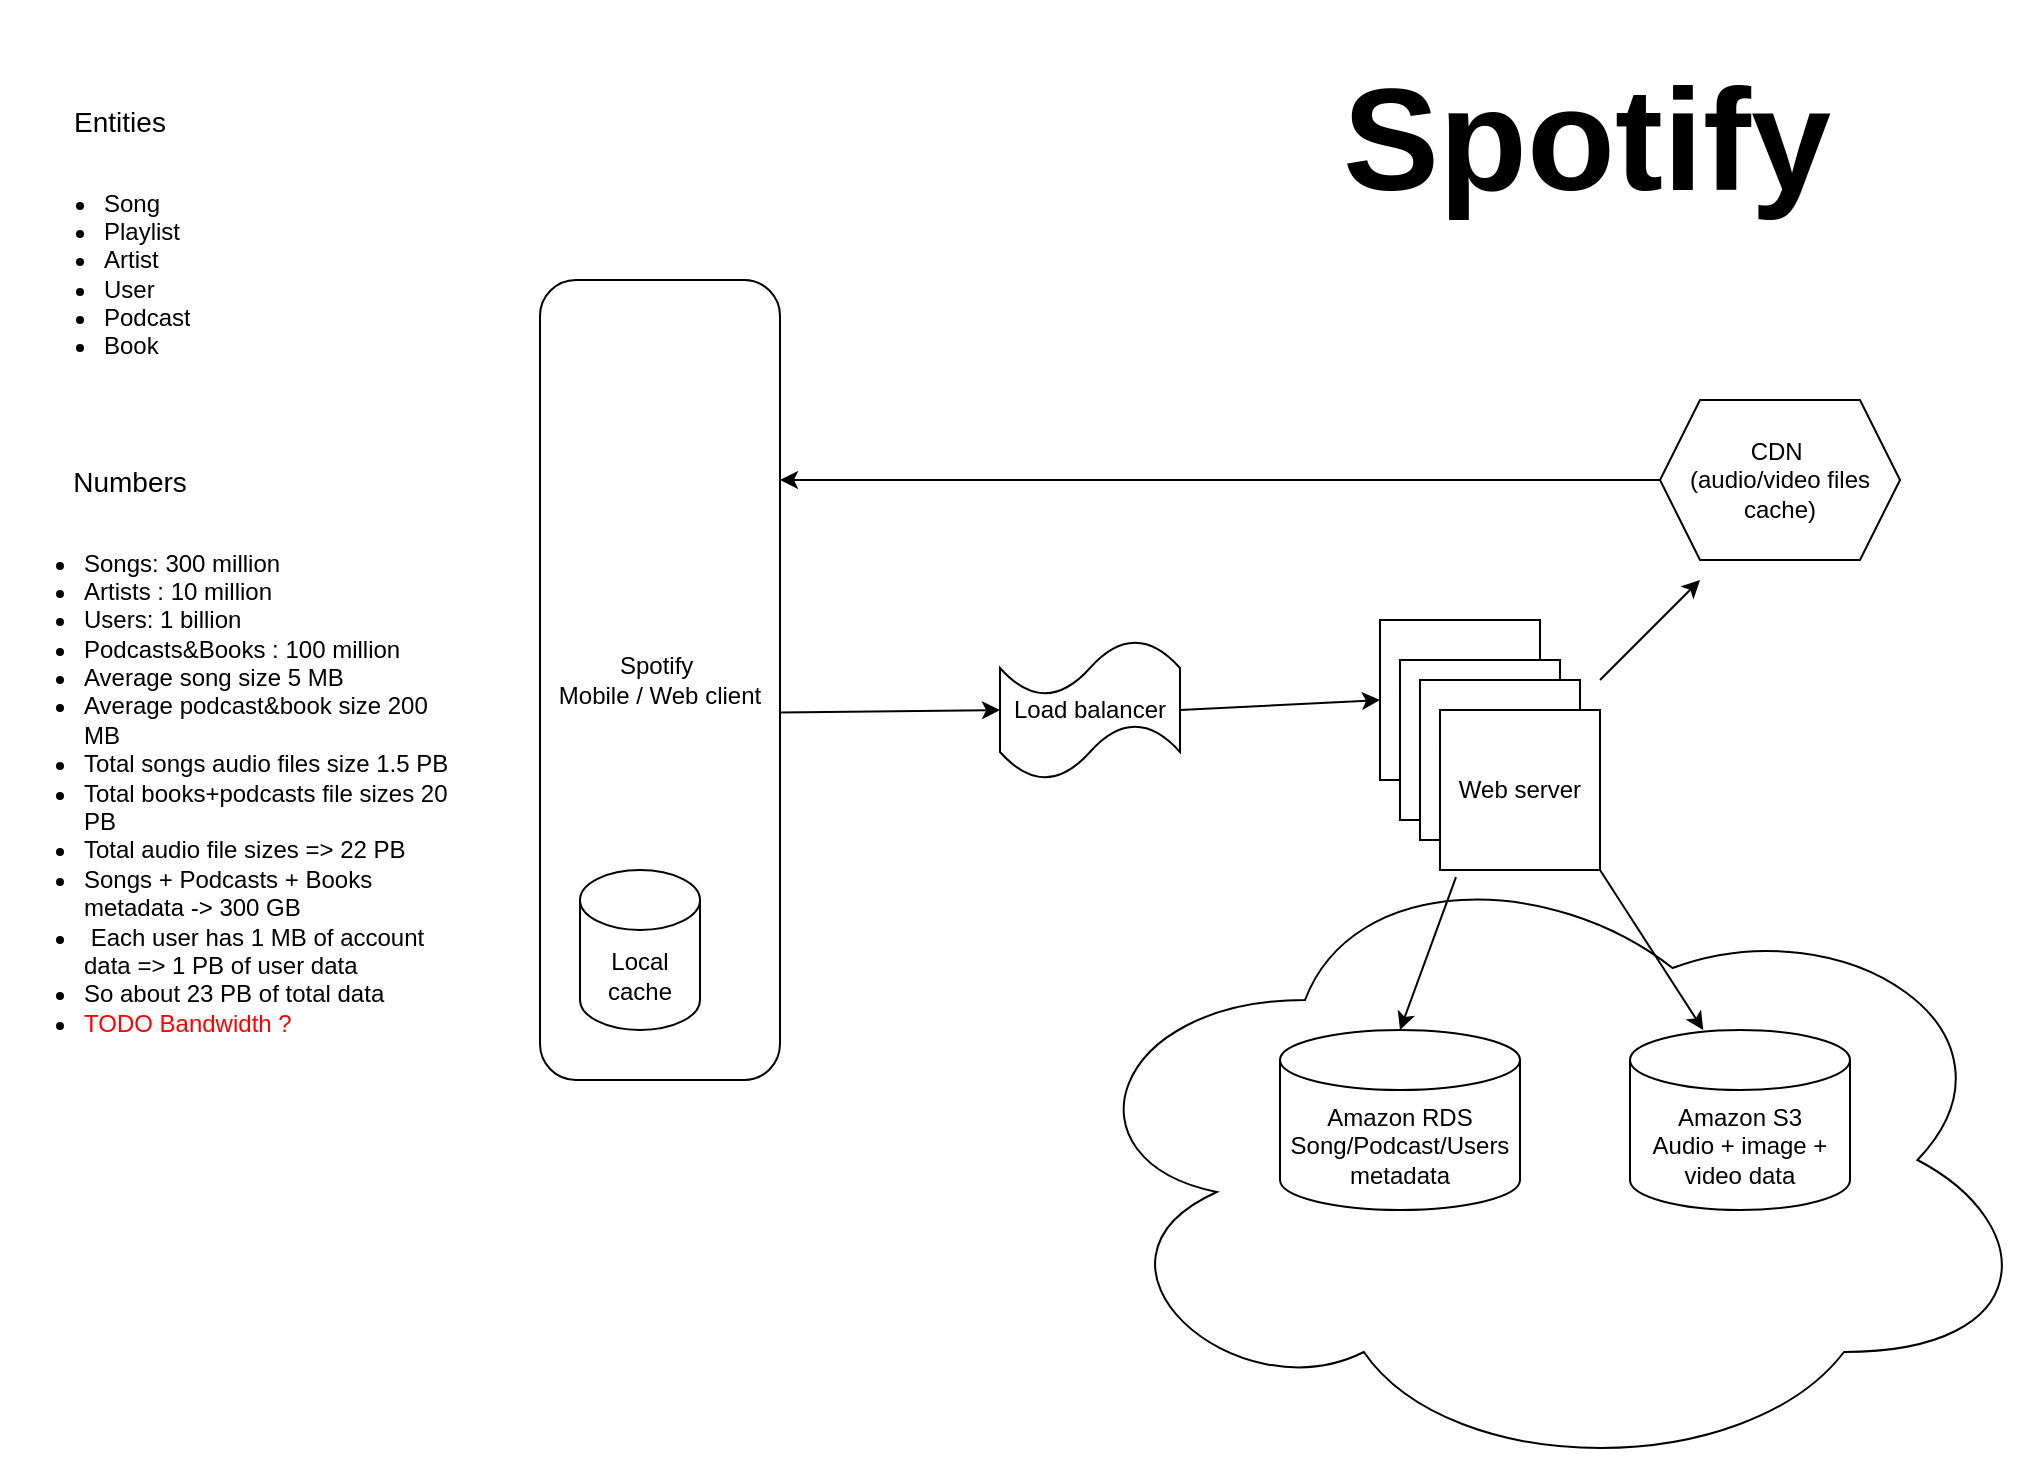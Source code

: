 <mxfile version="23.1.5" type="github">
  <diagram name="Page-1" id="wdnWXbD9k6MMhvvGhhrl">
    <mxGraphModel dx="1804" dy="494" grid="1" gridSize="10" guides="1" tooltips="1" connect="1" arrows="1" fold="1" page="1" pageScale="1" pageWidth="850" pageHeight="1100" math="0" shadow="0">
      <root>
        <mxCell id="0" />
        <mxCell id="1" parent="0" />
        <mxCell id="LCYNJiPnbUZjH4nubwrZ-1" value="" style="ellipse;shape=cloud;whiteSpace=wrap;html=1;" vertex="1" parent="1">
          <mxGeometry x="-310" y="430" width="490" height="320" as="geometry" />
        </mxCell>
        <mxCell id="LCYNJiPnbUZjH4nubwrZ-2" value="&lt;font style=&quot;font-size: 72px;&quot;&gt;Spotify&lt;/font&gt;" style="text;strokeColor=none;fillColor=none;html=1;fontSize=24;fontStyle=1;verticalAlign=middle;align=center;" vertex="1" parent="1">
          <mxGeometry x="-180" y="10" width="265" height="140" as="geometry" />
        </mxCell>
        <UserObject label="&lt;font style=&quot;font-size: 14px;&quot;&gt;Entities&lt;/font&gt;" placeholders="1" name="Variable" id="LCYNJiPnbUZjH4nubwrZ-3">
          <mxCell style="text;html=1;strokeColor=none;fillColor=none;align=center;verticalAlign=middle;whiteSpace=wrap;overflow=hidden;" vertex="1" parent="1">
            <mxGeometry x="-820" y="60" width="80" height="20" as="geometry" />
          </mxCell>
        </UserObject>
        <mxCell id="LCYNJiPnbUZjH4nubwrZ-4" value="&lt;ul&gt;&lt;li&gt;Song&lt;/li&gt;&lt;li&gt;Playlist&lt;/li&gt;&lt;li&gt;Artist&lt;/li&gt;&lt;li&gt;User&lt;/li&gt;&lt;li&gt;Podcast&lt;/li&gt;&lt;li&gt;Book&lt;/li&gt;&lt;/ul&gt;" style="text;strokeColor=none;fillColor=none;html=1;whiteSpace=wrap;verticalAlign=middle;overflow=hidden;" vertex="1" parent="1">
          <mxGeometry x="-830" y="90" width="100" height="110" as="geometry" />
        </mxCell>
        <UserObject label="&lt;font style=&quot;font-size: 14px;&quot;&gt;Numbers&lt;/font&gt;" placeholders="1" name="Variable" id="LCYNJiPnbUZjH4nubwrZ-5">
          <mxCell style="text;html=1;strokeColor=none;fillColor=none;align=center;verticalAlign=middle;whiteSpace=wrap;overflow=hidden;" vertex="1" parent="1">
            <mxGeometry x="-820" y="240" width="90" height="20" as="geometry" />
          </mxCell>
        </UserObject>
        <mxCell id="LCYNJiPnbUZjH4nubwrZ-6" value="&lt;ul&gt;&lt;li&gt;Songs: 300 million&lt;/li&gt;&lt;li&gt;Artists : 10 million&lt;/li&gt;&lt;li&gt;Users: 1 billion&amp;nbsp;&lt;/li&gt;&lt;li&gt;Podcasts&amp;amp;Books : 100 million&lt;/li&gt;&lt;li&gt;Average song size 5 MB&lt;/li&gt;&lt;li&gt;Average podcast&amp;amp;book size 200 MB&lt;/li&gt;&lt;li&gt;Total songs audio files size 1.5 PB&lt;/li&gt;&lt;li&gt;Total books+podcasts file sizes 20 PB&lt;/li&gt;&lt;li&gt;Total audio file sizes =&amp;gt; 22 PB&lt;/li&gt;&lt;li&gt;Songs + Podcasts + Books metadata -&amp;gt; 300 GB&lt;/li&gt;&lt;li&gt;&amp;nbsp;Each user has 1 MB of account data =&amp;gt; 1 PB of user data&amp;nbsp;&lt;/li&gt;&lt;li&gt;So about 23 PB of total data&lt;/li&gt;&lt;li&gt;&lt;font color=&quot;#ff0000&quot;&gt;TODO Bandwidth ?&lt;/font&gt;&lt;/li&gt;&lt;/ul&gt;" style="text;strokeColor=none;fillColor=none;html=1;whiteSpace=wrap;verticalAlign=middle;overflow=hidden;" vertex="1" parent="1">
          <mxGeometry x="-840" y="270" width="230" height="270" as="geometry" />
        </mxCell>
        <mxCell id="LCYNJiPnbUZjH4nubwrZ-7" value="Amazon S3&lt;br&gt;Audio + image + video data" style="shape=cylinder3;whiteSpace=wrap;html=1;boundedLbl=1;backgroundOutline=1;size=15;" vertex="1" parent="1">
          <mxGeometry x="-25" y="525" width="110" height="90" as="geometry" />
        </mxCell>
        <mxCell id="LCYNJiPnbUZjH4nubwrZ-8" value="Amazon RDS&lt;br&gt;Song/Podcast/Users metadata" style="shape=cylinder3;whiteSpace=wrap;html=1;boundedLbl=1;backgroundOutline=1;size=15;" vertex="1" parent="1">
          <mxGeometry x="-200" y="525" width="120" height="90" as="geometry" />
        </mxCell>
        <mxCell id="LCYNJiPnbUZjH4nubwrZ-9" value="Spotify&amp;nbsp;&lt;br&gt;Mobile / Web client" style="rounded=1;whiteSpace=wrap;html=1;" vertex="1" parent="1">
          <mxGeometry x="-570" y="150" width="120" height="400" as="geometry" />
        </mxCell>
        <mxCell id="LCYNJiPnbUZjH4nubwrZ-10" value="Web server" style="whiteSpace=wrap;html=1;aspect=fixed;" vertex="1" parent="1">
          <mxGeometry x="-150" y="320" width="80" height="80" as="geometry" />
        </mxCell>
        <mxCell id="LCYNJiPnbUZjH4nubwrZ-11" value="Web server" style="whiteSpace=wrap;html=1;aspect=fixed;" vertex="1" parent="1">
          <mxGeometry x="-140" y="340" width="80" height="80" as="geometry" />
        </mxCell>
        <mxCell id="LCYNJiPnbUZjH4nubwrZ-12" value="Web server" style="whiteSpace=wrap;html=1;aspect=fixed;" vertex="1" parent="1">
          <mxGeometry x="-130" y="350" width="80" height="80" as="geometry" />
        </mxCell>
        <mxCell id="LCYNJiPnbUZjH4nubwrZ-13" value="Web server" style="whiteSpace=wrap;html=1;aspect=fixed;" vertex="1" parent="1">
          <mxGeometry x="-120" y="365" width="80" height="80" as="geometry" />
        </mxCell>
        <mxCell id="LCYNJiPnbUZjH4nubwrZ-14" value="Load balancer" style="shape=tape;whiteSpace=wrap;html=1;" vertex="1" parent="1">
          <mxGeometry x="-340" y="330" width="90" height="70" as="geometry" />
        </mxCell>
        <mxCell id="LCYNJiPnbUZjH4nubwrZ-15" value="" style="endArrow=classic;html=1;rounded=0;exitX=1.017;exitY=0.556;exitDx=0;exitDy=0;exitPerimeter=0;entryX=0;entryY=0.5;entryDx=0;entryDy=0;entryPerimeter=0;" edge="1" parent="1" target="LCYNJiPnbUZjH4nubwrZ-14">
          <mxGeometry width="50" height="50" relative="1" as="geometry">
            <mxPoint x="-450.0" y="366.2" as="sourcePoint" />
            <mxPoint x="-350" y="364" as="targetPoint" />
          </mxGeometry>
        </mxCell>
        <mxCell id="LCYNJiPnbUZjH4nubwrZ-16" value="" style="endArrow=classic;html=1;rounded=0;exitX=1;exitY=0.5;exitDx=0;exitDy=0;exitPerimeter=0;entryX=0;entryY=0.5;entryDx=0;entryDy=0;" edge="1" parent="1" source="LCYNJiPnbUZjH4nubwrZ-14" target="LCYNJiPnbUZjH4nubwrZ-10">
          <mxGeometry width="50" height="50" relative="1" as="geometry">
            <mxPoint x="-420" y="380" as="sourcePoint" />
            <mxPoint x="-370" y="330" as="targetPoint" />
          </mxGeometry>
        </mxCell>
        <mxCell id="LCYNJiPnbUZjH4nubwrZ-17" value="" style="endArrow=classic;html=1;rounded=0;exitX=1;exitY=1;exitDx=0;exitDy=0;entryX=0.333;entryY=0;entryDx=0;entryDy=0;entryPerimeter=0;" edge="1" parent="1" source="LCYNJiPnbUZjH4nubwrZ-13" target="LCYNJiPnbUZjH4nubwrZ-7">
          <mxGeometry width="50" height="50" relative="1" as="geometry">
            <mxPoint x="-420" y="380" as="sourcePoint" />
            <mxPoint x="-370" y="330" as="targetPoint" />
          </mxGeometry>
        </mxCell>
        <mxCell id="LCYNJiPnbUZjH4nubwrZ-18" value="" style="endArrow=classic;html=1;rounded=0;exitX=0.1;exitY=1.044;exitDx=0;exitDy=0;exitPerimeter=0;entryX=0.5;entryY=0;entryDx=0;entryDy=0;entryPerimeter=0;" edge="1" parent="1" source="LCYNJiPnbUZjH4nubwrZ-13" target="LCYNJiPnbUZjH4nubwrZ-8">
          <mxGeometry width="50" height="50" relative="1" as="geometry">
            <mxPoint x="-280" y="440" as="sourcePoint" />
            <mxPoint x="-230" y="390" as="targetPoint" />
          </mxGeometry>
        </mxCell>
        <mxCell id="LCYNJiPnbUZjH4nubwrZ-19" value="CDN&amp;nbsp;&lt;br&gt;(audio/video files cache)" style="shape=hexagon;perimeter=hexagonPerimeter2;whiteSpace=wrap;html=1;fixedSize=1;" vertex="1" parent="1">
          <mxGeometry x="-10" y="210" width="120" height="80" as="geometry" />
        </mxCell>
        <mxCell id="LCYNJiPnbUZjH4nubwrZ-20" value="" style="endArrow=classic;html=1;rounded=0;entryX=1;entryY=0.25;entryDx=0;entryDy=0;exitX=0;exitY=0.5;exitDx=0;exitDy=0;" edge="1" parent="1" source="LCYNJiPnbUZjH4nubwrZ-19" target="LCYNJiPnbUZjH4nubwrZ-9">
          <mxGeometry width="50" height="50" relative="1" as="geometry">
            <mxPoint x="-120" y="280" as="sourcePoint" />
            <mxPoint x="-70" y="230" as="targetPoint" />
          </mxGeometry>
        </mxCell>
        <mxCell id="LCYNJiPnbUZjH4nubwrZ-21" value="" style="endArrow=classic;html=1;rounded=0;" edge="1" parent="1">
          <mxGeometry width="50" height="50" relative="1" as="geometry">
            <mxPoint x="-40" y="350" as="sourcePoint" />
            <mxPoint x="10" y="300" as="targetPoint" />
          </mxGeometry>
        </mxCell>
        <mxCell id="LCYNJiPnbUZjH4nubwrZ-22" value="Local cache" style="shape=cylinder3;whiteSpace=wrap;html=1;boundedLbl=1;backgroundOutline=1;size=15;" vertex="1" parent="1">
          <mxGeometry x="-550" y="445" width="60" height="80" as="geometry" />
        </mxCell>
      </root>
    </mxGraphModel>
  </diagram>
</mxfile>
